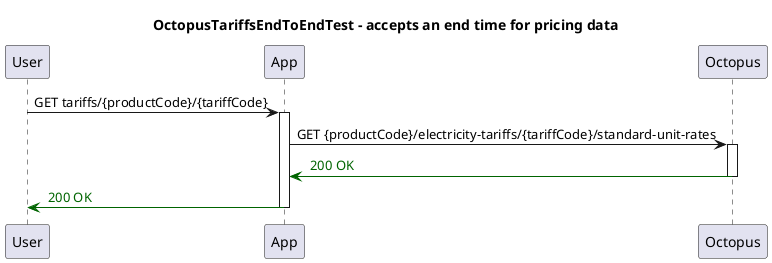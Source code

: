 @startuml
title OctopusTariffsEndToEndTest - accepts an end time for pricing data
participant "User"
participant "App"
participant "Octopus"
"User" -> "App": GET tariffs/{productCode}/{tariffCode}
activate "App"
"App" -> "Octopus": GET {productCode}/electricity-tariffs/{tariffCode}/standard-unit-rates
activate "Octopus"

"Octopus" -[#DarkGreen]> "App": <color:DarkGreen> 200 OK
deactivate "Octopus"
"App" -[#DarkGreen]> "User": <color:DarkGreen> 200 OK
deactivate "App"
@enduml